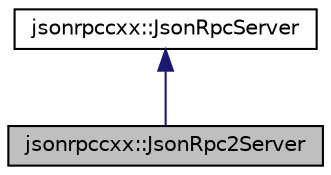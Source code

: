 digraph "jsonrpccxx::JsonRpc2Server"
{
  edge [fontname="Helvetica",fontsize="10",labelfontname="Helvetica",labelfontsize="10"];
  node [fontname="Helvetica",fontsize="10",shape=record];
  Node0 [label="jsonrpccxx::JsonRpc2Server",height=0.2,width=0.4,color="black", fillcolor="grey75", style="filled", fontcolor="black"];
  Node1 -> Node0 [dir="back",color="midnightblue",fontsize="10",style="solid",fontname="Helvetica"];
  Node1 [label="jsonrpccxx::JsonRpcServer",height=0.2,width=0.4,color="black", fillcolor="white", style="filled",URL="$classjsonrpccxx_1_1JsonRpcServer.html"];
}
